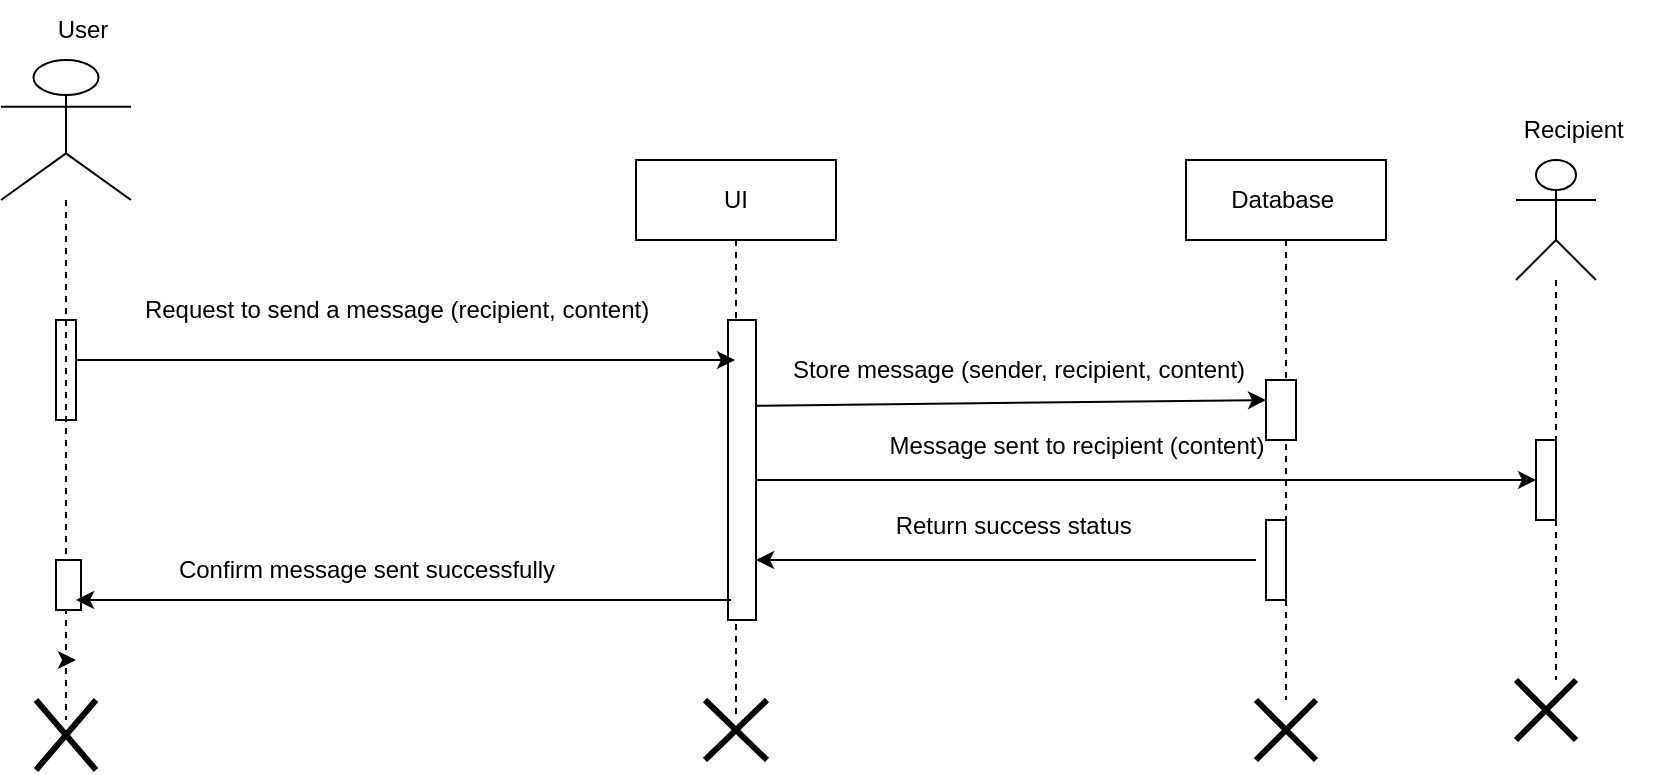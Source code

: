 <mxfile version="24.8.6">
  <diagram id="C5RBs43oDa-KdzZeNtuy" name="Page-1">
    <mxGraphModel dx="1050" dy="578" grid="1" gridSize="10" guides="1" tooltips="1" connect="1" arrows="1" fold="1" page="1" pageScale="1" pageWidth="827" pageHeight="1169" math="0" shadow="0">
      <root>
        <mxCell id="WIyWlLk6GJQsqaUBKTNV-0" />
        <mxCell id="WIyWlLk6GJQsqaUBKTNV-1" parent="WIyWlLk6GJQsqaUBKTNV-0" />
        <mxCell id="sXAA6xkYlXKM4nkRw8Uv-14" value="UI" style="shape=umlLifeline;perimeter=lifelinePerimeter;whiteSpace=wrap;html=1;container=1;dropTarget=0;collapsible=0;recursiveResize=0;outlineConnect=0;portConstraint=eastwest;newEdgeStyle={&quot;curved&quot;:0,&quot;rounded&quot;:0};size=40;" parent="WIyWlLk6GJQsqaUBKTNV-1" vertex="1">
          <mxGeometry x="370" y="120" width="100" height="280" as="geometry" />
        </mxCell>
        <mxCell id="sXAA6xkYlXKM4nkRw8Uv-32" value="" style="html=1;points=[[0,0,0,0,5],[0,1,0,0,-5],[1,0,0,0,5],[1,1,0,0,-5]];perimeter=orthogonalPerimeter;outlineConnect=0;targetShapes=umlLifeline;portConstraint=eastwest;newEdgeStyle={&quot;curved&quot;:0,&quot;rounded&quot;:0};" parent="sXAA6xkYlXKM4nkRw8Uv-14" vertex="1">
          <mxGeometry x="46" y="80" width="14" height="150" as="geometry" />
        </mxCell>
        <mxCell id="sXAA6xkYlXKM4nkRw8Uv-16" value="Database&amp;nbsp;" style="shape=umlLifeline;perimeter=lifelinePerimeter;whiteSpace=wrap;html=1;container=1;dropTarget=0;collapsible=0;recursiveResize=0;outlineConnect=0;portConstraint=eastwest;newEdgeStyle={&quot;curved&quot;:0,&quot;rounded&quot;:0};" parent="WIyWlLk6GJQsqaUBKTNV-1" vertex="1">
          <mxGeometry x="645" y="120" width="100" height="270" as="geometry" />
        </mxCell>
        <mxCell id="sXAA6xkYlXKM4nkRw8Uv-35" value="" style="html=1;points=[[0,0,0,0,5],[0,1,0,0,-5],[1,0,0,0,5],[1,1,0,0,-5]];perimeter=orthogonalPerimeter;outlineConnect=0;targetShapes=umlLifeline;portConstraint=eastwest;newEdgeStyle={&quot;curved&quot;:0,&quot;rounded&quot;:0};" parent="sXAA6xkYlXKM4nkRw8Uv-16" vertex="1">
          <mxGeometry x="40" y="110" width="15" height="30" as="geometry" />
        </mxCell>
        <mxCell id="sXAA6xkYlXKM4nkRw8Uv-39" value="" style="endArrow=classic;html=1;rounded=0;exitX=1;exitY=0.286;exitDx=0;exitDy=0;exitPerimeter=0;" parent="sXAA6xkYlXKM4nkRw8Uv-16" edge="1" source="sXAA6xkYlXKM4nkRw8Uv-32">
          <mxGeometry width="50" height="50" relative="1" as="geometry">
            <mxPoint x="-150" y="120" as="sourcePoint" />
            <mxPoint x="40" y="120" as="targetPoint" />
          </mxGeometry>
        </mxCell>
        <mxCell id="46m0zHbnRg1osC0Hpen1-10" value="" style="html=1;points=[[0,0,0,0,5],[0,1,0,0,-5],[1,0,0,0,5],[1,1,0,0,-5]];perimeter=orthogonalPerimeter;outlineConnect=0;targetShapes=umlLifeline;portConstraint=eastwest;newEdgeStyle={&quot;curved&quot;:0,&quot;rounded&quot;:0};" vertex="1" parent="sXAA6xkYlXKM4nkRw8Uv-16">
          <mxGeometry x="40" y="180" width="10" height="40" as="geometry" />
        </mxCell>
        <mxCell id="sXAA6xkYlXKM4nkRw8Uv-18" value="" style="shape=umlDestroy;whiteSpace=wrap;html=1;strokeWidth=3;targetShapes=umlLifeline;" parent="WIyWlLk6GJQsqaUBKTNV-1" vertex="1">
          <mxGeometry x="404.5" y="390" width="31" height="30" as="geometry" />
        </mxCell>
        <mxCell id="sXAA6xkYlXKM4nkRw8Uv-22" value="" style="shape=umlDestroy;whiteSpace=wrap;html=1;strokeWidth=3;targetShapes=umlLifeline;" parent="WIyWlLk6GJQsqaUBKTNV-1" vertex="1">
          <mxGeometry x="70" y="390" width="30" height="35" as="geometry" />
        </mxCell>
        <mxCell id="sXAA6xkYlXKM4nkRw8Uv-23" value="" style="html=1;points=[[0,0,0,0,5],[0,1,0,0,-5],[1,0,0,0,5],[1,1,0,0,-5]];perimeter=orthogonalPerimeter;outlineConnect=0;targetShapes=umlLifeline;portConstraint=eastwest;newEdgeStyle={&quot;curved&quot;:0,&quot;rounded&quot;:0};" parent="WIyWlLk6GJQsqaUBKTNV-1" vertex="1">
          <mxGeometry x="80" y="200" width="10" height="50" as="geometry" />
        </mxCell>
        <mxCell id="sXAA6xkYlXKM4nkRw8Uv-30" value="" style="endArrow=classic;html=1;rounded=0;" parent="WIyWlLk6GJQsqaUBKTNV-1" target="sXAA6xkYlXKM4nkRw8Uv-14" edge="1">
          <mxGeometry width="50" height="50" relative="1" as="geometry">
            <mxPoint x="90" y="220" as="sourcePoint" />
            <mxPoint x="390" y="260" as="targetPoint" />
          </mxGeometry>
        </mxCell>
        <mxCell id="sXAA6xkYlXKM4nkRw8Uv-31" value="Request to send a message (recipient, content)" style="text;html=1;align=center;verticalAlign=middle;resizable=0;points=[];autosize=1;strokeColor=none;fillColor=none;" parent="WIyWlLk6GJQsqaUBKTNV-1" vertex="1">
          <mxGeometry x="110" y="180" width="280" height="30" as="geometry" />
        </mxCell>
        <mxCell id="sXAA6xkYlXKM4nkRw8Uv-44" value="" style="endArrow=classic;html=1;rounded=0;" parent="WIyWlLk6GJQsqaUBKTNV-1" source="sXAA6xkYlXKM4nkRw8Uv-13" edge="1">
          <mxGeometry width="50" height="50" relative="1" as="geometry">
            <mxPoint x="360" y="370" as="sourcePoint" />
            <mxPoint x="90" y="370" as="targetPoint" />
          </mxGeometry>
        </mxCell>
        <mxCell id="sXAA6xkYlXKM4nkRw8Uv-13" value="" style="shape=umlLifeline;perimeter=lifelinePerimeter;whiteSpace=wrap;html=1;container=1;dropTarget=0;collapsible=0;recursiveResize=0;outlineConnect=0;portConstraint=eastwest;newEdgeStyle={&quot;curved&quot;:0,&quot;rounded&quot;:0};participant=umlActor;size=70;" parent="WIyWlLk6GJQsqaUBKTNV-1" vertex="1">
          <mxGeometry x="52.5" y="70" width="65" height="330" as="geometry" />
        </mxCell>
        <mxCell id="ekfuMEqc8sNlaOjS-6F2-12" value="" style="html=1;points=[[0,0,0,0,5],[0,1,0,0,-5],[1,0,0,0,5],[1,1,0,0,-5]];perimeter=orthogonalPerimeter;outlineConnect=0;targetShapes=umlLifeline;portConstraint=eastwest;newEdgeStyle={&quot;curved&quot;:0,&quot;rounded&quot;:0};" parent="sXAA6xkYlXKM4nkRw8Uv-13" vertex="1">
          <mxGeometry x="27.5" y="250" width="12.5" height="25" as="geometry" />
        </mxCell>
        <mxCell id="FoIUiH9Qfmp7bBkKlZwm-0" value="User" style="text;html=1;align=center;verticalAlign=middle;resizable=0;points=[];autosize=1;strokeColor=none;fillColor=none;" parent="WIyWlLk6GJQsqaUBKTNV-1" vertex="1">
          <mxGeometry x="67.5" y="40" width="50" height="30" as="geometry" />
        </mxCell>
        <mxCell id="ekfuMEqc8sNlaOjS-6F2-13" value="" style="endArrow=classic;html=1;rounded=0;entryX=0.8;entryY=0.444;entryDx=0;entryDy=0;entryPerimeter=0;" parent="WIyWlLk6GJQsqaUBKTNV-1" edge="1">
          <mxGeometry width="50" height="50" relative="1" as="geometry">
            <mxPoint x="417.5" y="340.02" as="sourcePoint" />
            <mxPoint x="90" y="340" as="targetPoint" />
          </mxGeometry>
        </mxCell>
        <mxCell id="46m0zHbnRg1osC0Hpen1-1" value="Store message (sender, recipient, content)" style="text;html=1;align=center;verticalAlign=middle;resizable=0;points=[];autosize=1;strokeColor=none;fillColor=none;" vertex="1" parent="WIyWlLk6GJQsqaUBKTNV-1">
          <mxGeometry x="435.5" y="210" width="250" height="30" as="geometry" />
        </mxCell>
        <mxCell id="sXAA6xkYlXKM4nkRw8Uv-21" value="" style="shape=umlDestroy;whiteSpace=wrap;html=1;strokeWidth=3;targetShapes=umlLifeline;" parent="WIyWlLk6GJQsqaUBKTNV-1" vertex="1">
          <mxGeometry x="680" y="390" width="30" height="30" as="geometry" />
        </mxCell>
        <mxCell id="46m0zHbnRg1osC0Hpen1-3" value="Confirm message sent successfully" style="text;html=1;align=center;verticalAlign=middle;resizable=0;points=[];autosize=1;strokeColor=none;fillColor=none;" vertex="1" parent="WIyWlLk6GJQsqaUBKTNV-1">
          <mxGeometry x="130" y="310" width="210" height="30" as="geometry" />
        </mxCell>
        <mxCell id="46m0zHbnRg1osC0Hpen1-4" value="" style="shape=umlLifeline;perimeter=lifelinePerimeter;whiteSpace=wrap;html=1;container=1;dropTarget=0;collapsible=0;recursiveResize=0;outlineConnect=0;portConstraint=eastwest;newEdgeStyle={&quot;curved&quot;:0,&quot;rounded&quot;:0};participant=umlActor;size=60;" vertex="1" parent="WIyWlLk6GJQsqaUBKTNV-1">
          <mxGeometry x="810" y="120" width="40" height="260" as="geometry" />
        </mxCell>
        <mxCell id="46m0zHbnRg1osC0Hpen1-7" value="" style="html=1;points=[[0,0,0,0,5],[0,1,0,0,-5],[1,0,0,0,5],[1,1,0,0,-5]];perimeter=orthogonalPerimeter;outlineConnect=0;targetShapes=umlLifeline;portConstraint=eastwest;newEdgeStyle={&quot;curved&quot;:0,&quot;rounded&quot;:0};" vertex="1" parent="46m0zHbnRg1osC0Hpen1-4">
          <mxGeometry x="10" y="140" width="10" height="40" as="geometry" />
        </mxCell>
        <mxCell id="46m0zHbnRg1osC0Hpen1-5" value="Recipient&amp;nbsp;" style="text;html=1;align=center;verticalAlign=middle;resizable=0;points=[];autosize=1;strokeColor=none;fillColor=none;" vertex="1" parent="WIyWlLk6GJQsqaUBKTNV-1">
          <mxGeometry x="800" y="90" width="80" height="30" as="geometry" />
        </mxCell>
        <mxCell id="46m0zHbnRg1osC0Hpen1-6" value="" style="endArrow=classic;html=1;rounded=0;entryX=0;entryY=0.5;entryDx=0;entryDy=0;entryPerimeter=0;" edge="1" parent="WIyWlLk6GJQsqaUBKTNV-1" target="46m0zHbnRg1osC0Hpen1-7">
          <mxGeometry width="50" height="50" relative="1" as="geometry">
            <mxPoint x="430" y="280" as="sourcePoint" />
            <mxPoint x="590" y="300" as="targetPoint" />
          </mxGeometry>
        </mxCell>
        <mxCell id="46m0zHbnRg1osC0Hpen1-8" value="Message sent to recipient (content)" style="text;html=1;align=center;verticalAlign=middle;resizable=0;points=[];autosize=1;strokeColor=none;fillColor=none;" vertex="1" parent="WIyWlLk6GJQsqaUBKTNV-1">
          <mxGeometry x="485" y="248" width="210" height="30" as="geometry" />
        </mxCell>
        <mxCell id="46m0zHbnRg1osC0Hpen1-9" value="" style="shape=umlDestroy;whiteSpace=wrap;html=1;strokeWidth=3;targetShapes=umlLifeline;" vertex="1" parent="WIyWlLk6GJQsqaUBKTNV-1">
          <mxGeometry x="810" y="380" width="30" height="30" as="geometry" />
        </mxCell>
        <mxCell id="46m0zHbnRg1osC0Hpen1-13" value="" style="endArrow=classic;html=1;rounded=0;" edge="1" parent="WIyWlLk6GJQsqaUBKTNV-1">
          <mxGeometry width="50" height="50" relative="1" as="geometry">
            <mxPoint x="680" y="320" as="sourcePoint" />
            <mxPoint x="430" y="320" as="targetPoint" />
          </mxGeometry>
        </mxCell>
        <mxCell id="46m0zHbnRg1osC0Hpen1-14" value="Return success status&amp;nbsp;" style="text;html=1;align=center;verticalAlign=middle;resizable=0;points=[];autosize=1;strokeColor=none;fillColor=none;" vertex="1" parent="WIyWlLk6GJQsqaUBKTNV-1">
          <mxGeometry x="490" y="288" width="140" height="30" as="geometry" />
        </mxCell>
      </root>
    </mxGraphModel>
  </diagram>
</mxfile>
